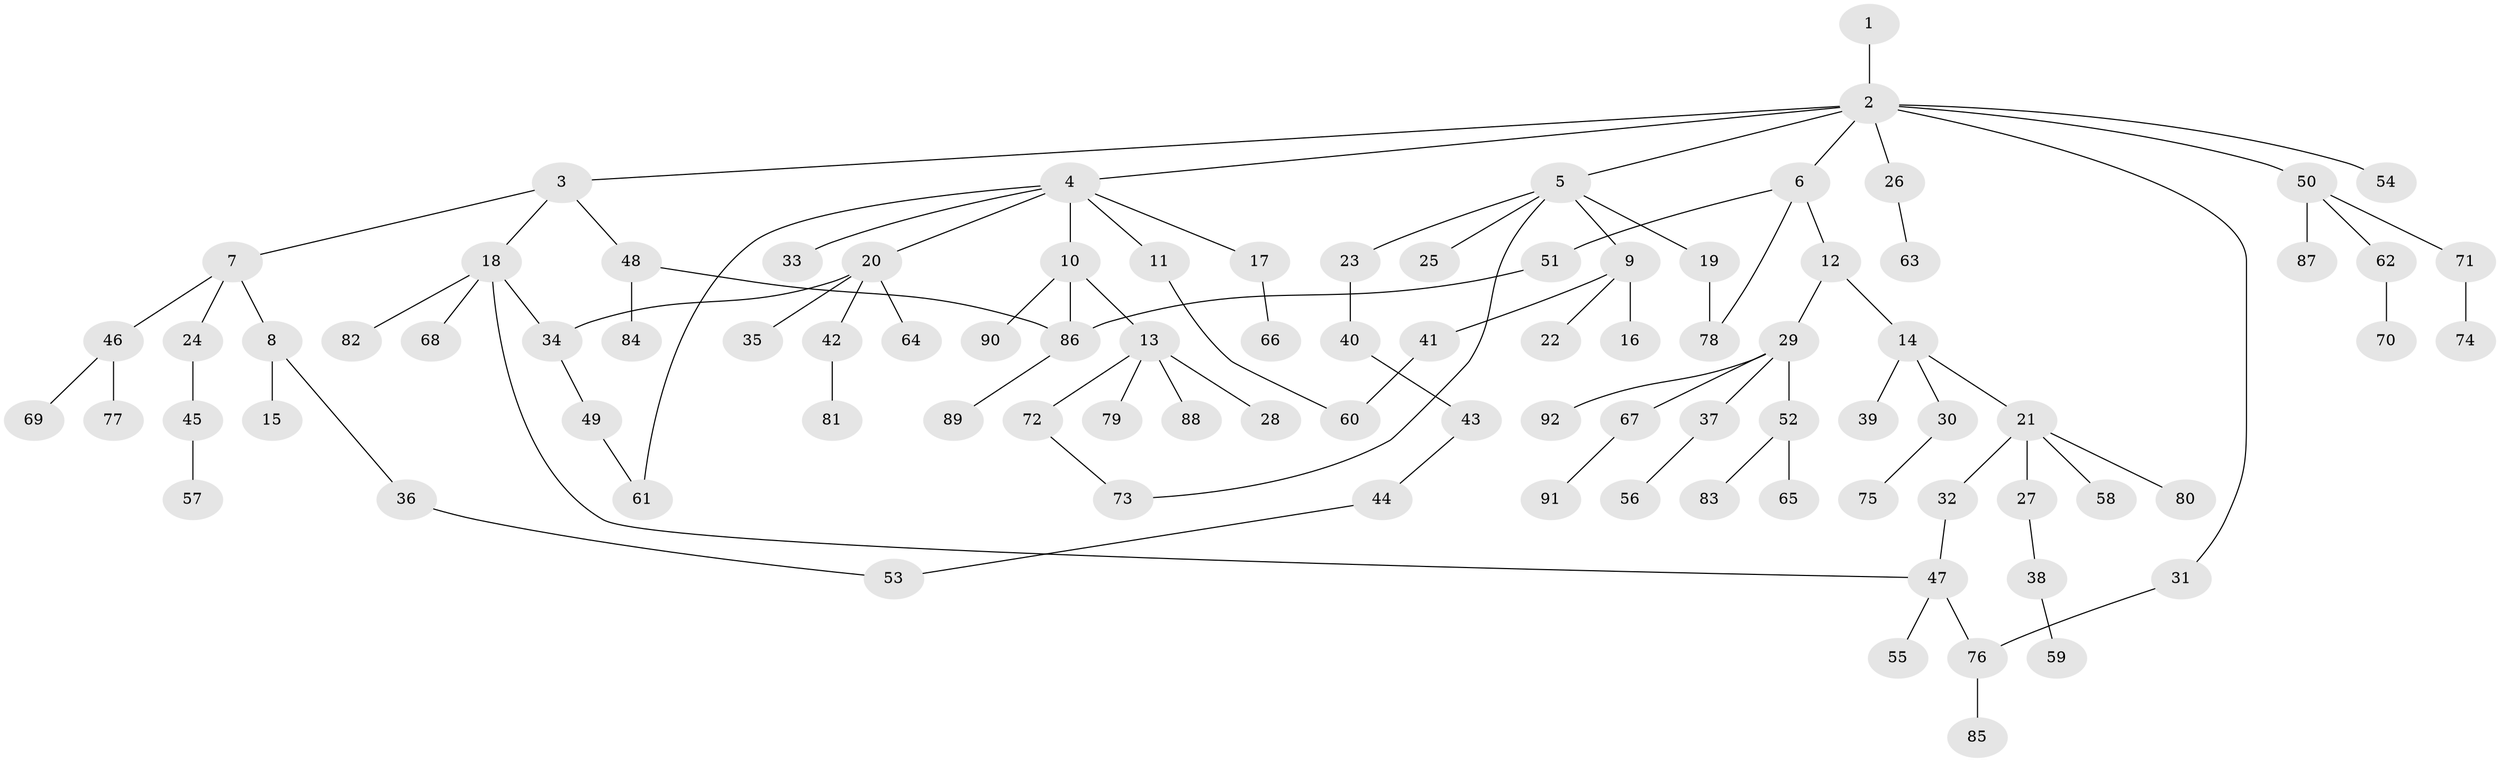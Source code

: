 // coarse degree distribution, {6: 0.10714285714285714, 5: 0.07142857142857142, 3: 0.21428571428571427, 2: 0.39285714285714285, 1: 0.21428571428571427}
// Generated by graph-tools (version 1.1) at 2025/49/03/04/25 22:49:03]
// undirected, 92 vertices, 101 edges
graph export_dot {
  node [color=gray90,style=filled];
  1;
  2;
  3;
  4;
  5;
  6;
  7;
  8;
  9;
  10;
  11;
  12;
  13;
  14;
  15;
  16;
  17;
  18;
  19;
  20;
  21;
  22;
  23;
  24;
  25;
  26;
  27;
  28;
  29;
  30;
  31;
  32;
  33;
  34;
  35;
  36;
  37;
  38;
  39;
  40;
  41;
  42;
  43;
  44;
  45;
  46;
  47;
  48;
  49;
  50;
  51;
  52;
  53;
  54;
  55;
  56;
  57;
  58;
  59;
  60;
  61;
  62;
  63;
  64;
  65;
  66;
  67;
  68;
  69;
  70;
  71;
  72;
  73;
  74;
  75;
  76;
  77;
  78;
  79;
  80;
  81;
  82;
  83;
  84;
  85;
  86;
  87;
  88;
  89;
  90;
  91;
  92;
  1 -- 2;
  2 -- 3;
  2 -- 4;
  2 -- 5;
  2 -- 6;
  2 -- 26;
  2 -- 31;
  2 -- 50;
  2 -- 54;
  3 -- 7;
  3 -- 18;
  3 -- 48;
  4 -- 10;
  4 -- 11;
  4 -- 17;
  4 -- 20;
  4 -- 33;
  4 -- 61;
  5 -- 9;
  5 -- 19;
  5 -- 23;
  5 -- 25;
  5 -- 73;
  6 -- 12;
  6 -- 51;
  6 -- 78;
  7 -- 8;
  7 -- 24;
  7 -- 46;
  8 -- 15;
  8 -- 36;
  9 -- 16;
  9 -- 22;
  9 -- 41;
  10 -- 13;
  10 -- 90;
  10 -- 86;
  11 -- 60;
  12 -- 14;
  12 -- 29;
  13 -- 28;
  13 -- 72;
  13 -- 79;
  13 -- 88;
  14 -- 21;
  14 -- 30;
  14 -- 39;
  17 -- 66;
  18 -- 34;
  18 -- 47;
  18 -- 68;
  18 -- 82;
  19 -- 78;
  20 -- 35;
  20 -- 42;
  20 -- 64;
  20 -- 34;
  21 -- 27;
  21 -- 32;
  21 -- 58;
  21 -- 80;
  23 -- 40;
  24 -- 45;
  26 -- 63;
  27 -- 38;
  29 -- 37;
  29 -- 52;
  29 -- 67;
  29 -- 92;
  30 -- 75;
  31 -- 76;
  32 -- 47;
  34 -- 49;
  36 -- 53;
  37 -- 56;
  38 -- 59;
  40 -- 43;
  41 -- 60;
  42 -- 81;
  43 -- 44;
  44 -- 53;
  45 -- 57;
  46 -- 69;
  46 -- 77;
  47 -- 55;
  47 -- 76;
  48 -- 84;
  48 -- 86;
  49 -- 61;
  50 -- 62;
  50 -- 71;
  50 -- 87;
  51 -- 86;
  52 -- 65;
  52 -- 83;
  62 -- 70;
  67 -- 91;
  71 -- 74;
  72 -- 73;
  76 -- 85;
  86 -- 89;
}
